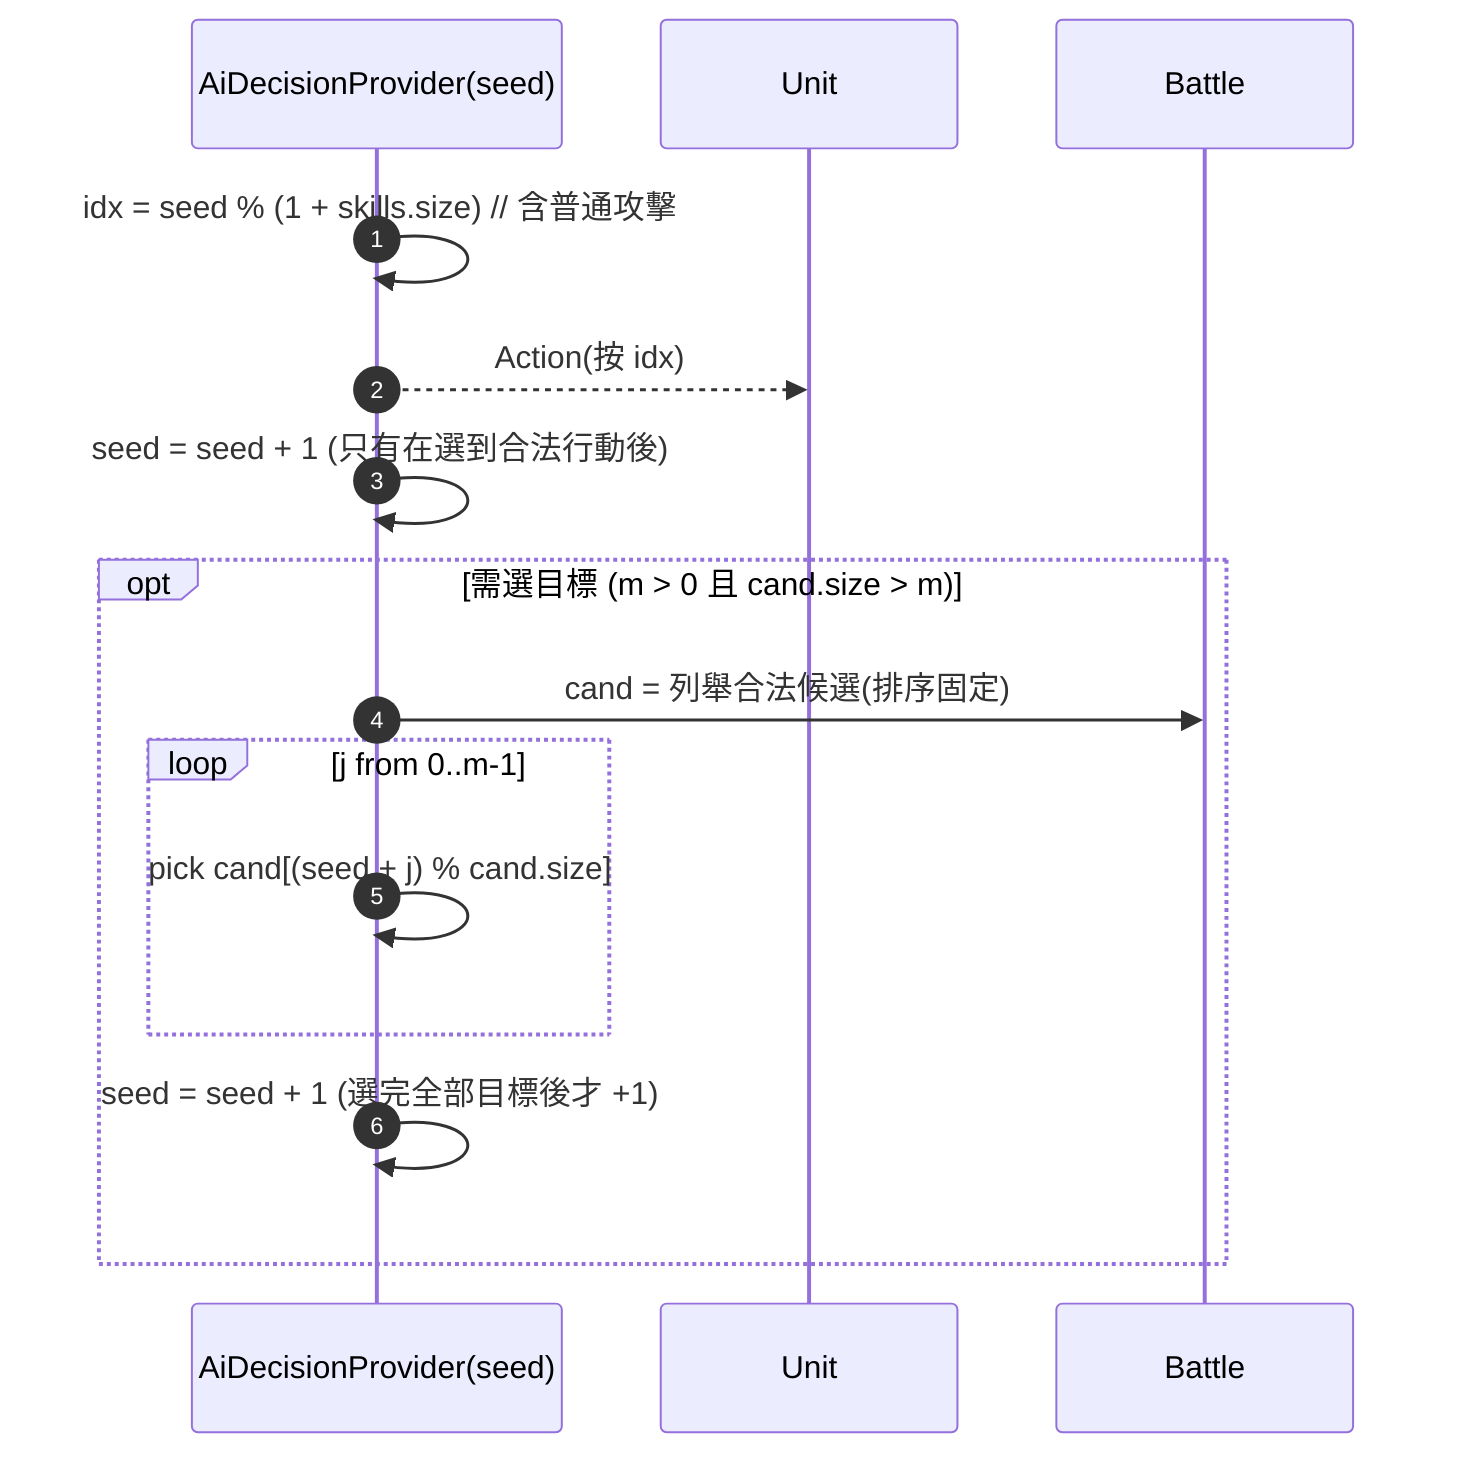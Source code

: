 sequenceDiagram
autonumber
participant AI as AiDecisionProvider(seed)
participant U as Unit
participant B as Battle

AI->>AI: idx = seed % (1 + skills.size) // 含普通攻擊
AI-->>U: Action(按 idx)
AI->>AI: seed = seed + 1 (只有在選到合法行動後)
opt 需選目標 (m > 0 且 cand.size > m)
  AI->>B: cand = 列舉合法候選(排序固定)
  loop j from 0..m-1
    AI->>AI: pick cand[(seed + j) % cand.size]
  end
  AI->>AI: seed = seed + 1 (選完全部目標後才 +1)
end